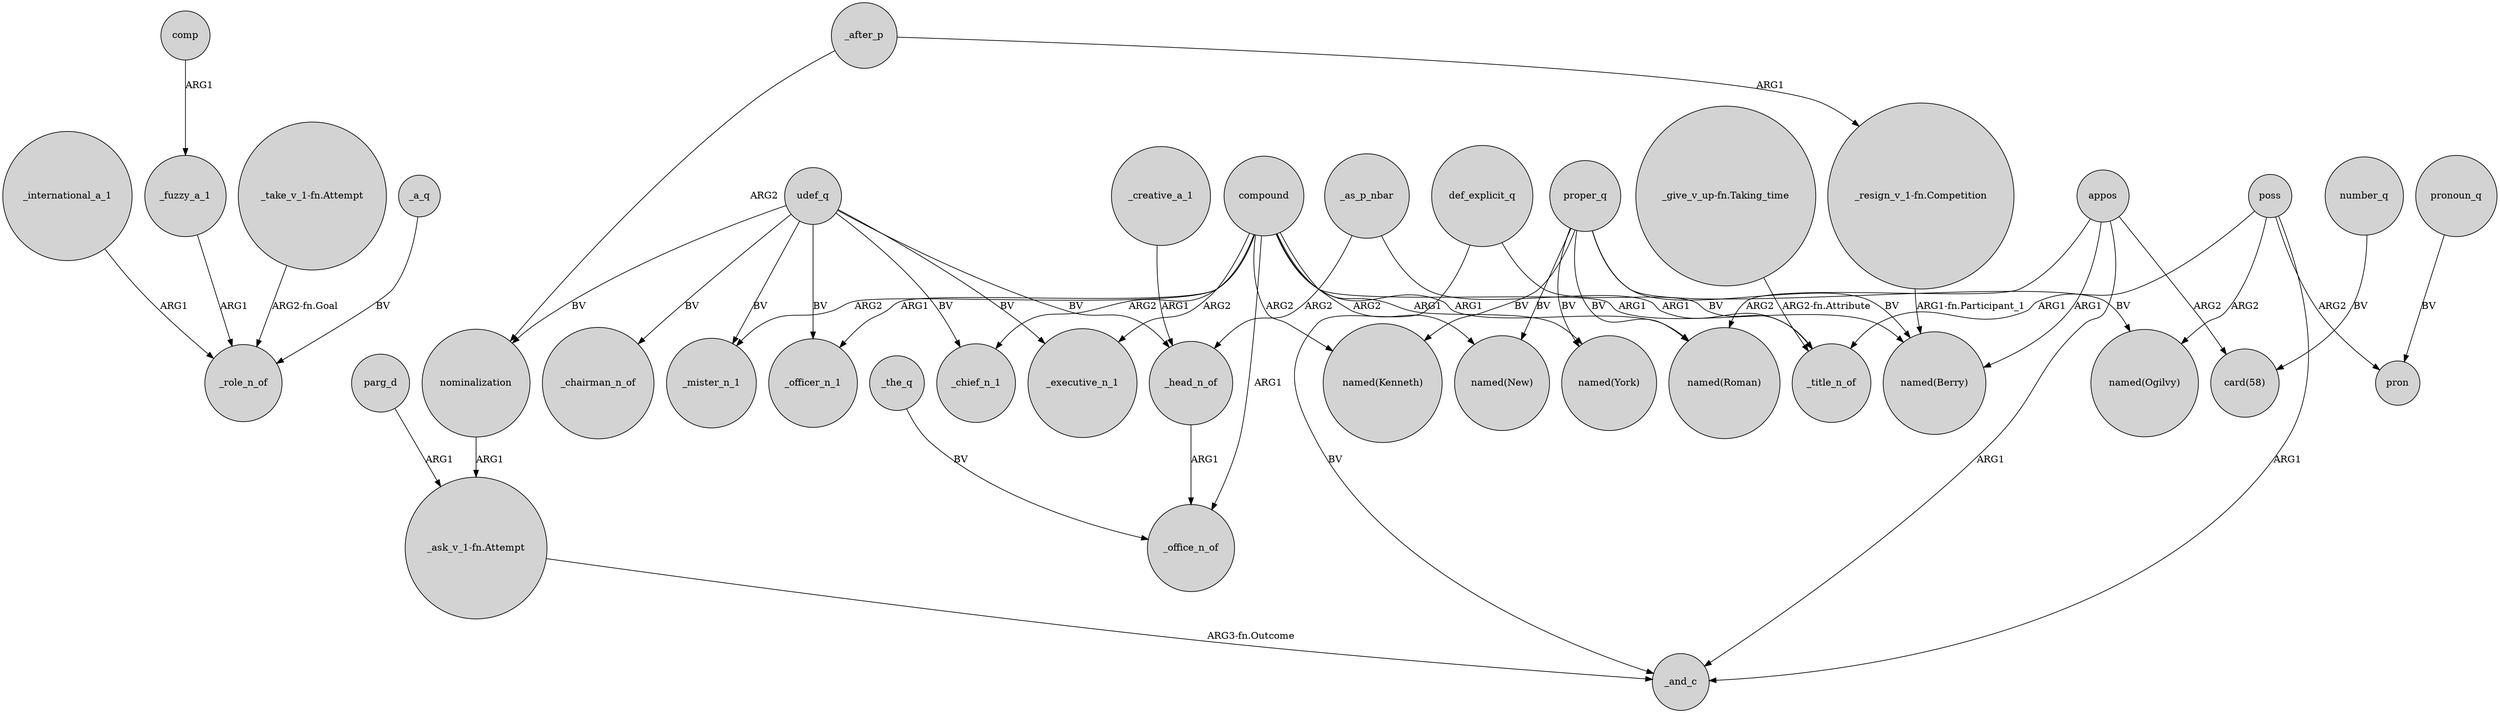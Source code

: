 digraph {
	node [shape=circle style=filled]
	_international_a_1 -> _role_n_of [label=ARG1]
	compound -> _mister_n_1 [label=ARG2]
	compound -> _chief_n_1 [label=ARG2]
	proper_q -> "named(Roman)" [label=BV]
	compound -> _office_n_of [label=ARG1]
	_head_n_of -> _office_n_of [label=ARG1]
	compound -> "named(New)" [label=ARG2]
	udef_q -> _chairman_n_of [label=BV]
	parg_d -> "_ask_v_1-fn.Attempt" [label=ARG1]
	proper_q -> "named(New)" [label=BV]
	udef_q -> _chief_n_1 [label=BV]
	udef_q -> nominalization [label=BV]
	"_resign_v_1-fn.Competition" -> "named(Berry)" [label="ARG1-fn.Participant_1"]
	appos -> "named(Roman)" [label=ARG2]
	compound -> "named(Kenneth)" [label=ARG2]
	appos -> _and_c [label=ARG1]
	_after_p -> "_resign_v_1-fn.Competition" [label=ARG1]
	_as_p_nbar -> _title_n_of [label=ARG1]
	udef_q -> _mister_n_1 [label=BV]
	nominalization -> "_ask_v_1-fn.Attempt" [label=ARG1]
	proper_q -> "named(Kenneth)" [label=BV]
	udef_q -> _head_n_of [label=BV]
	number_q -> "card(58)" [label=BV]
	proper_q -> "named(York)" [label=BV]
	_fuzzy_a_1 -> _role_n_of [label=ARG1]
	_the_q -> _office_n_of [label=BV]
	_after_p -> nominalization [label=ARG2]
	def_explicit_q -> _and_c [label=BV]
	pronoun_q -> pron [label=BV]
	"_take_v_1-fn.Attempt" -> _role_n_of [label="ARG2-fn.Goal"]
	def_explicit_q -> _title_n_of [label=BV]
	udef_q -> _executive_n_1 [label=BV]
	poss -> pron [label=ARG2]
	proper_q -> "named(Berry)" [label=BV]
	_a_q -> _role_n_of [label=BV]
	poss -> _and_c [label=ARG1]
	proper_q -> "named(Ogilvy)" [label=BV]
	poss -> "named(Ogilvy)" [label=ARG2]
	poss -> _title_n_of [label=ARG1]
	appos -> "named(Berry)" [label=ARG1]
	_creative_a_1 -> _head_n_of [label=ARG1]
	compound -> "named(Roman)" [label=ARG1]
	compound -> _officer_n_1 [label=ARG1]
	compound -> "named(Berry)" [label=ARG1]
	udef_q -> _officer_n_1 [label=BV]
	comp -> _fuzzy_a_1 [label=ARG1]
	compound -> _executive_n_1 [label=ARG2]
	"_ask_v_1-fn.Attempt" -> _and_c [label="ARG3-fn.Outcome"]
	"_give_v_up-fn.Taking_time" -> _title_n_of [label="ARG2-fn.Attribute"]
	compound -> "named(York)" [label=ARG1]
	appos -> "card(58)" [label=ARG2]
	_as_p_nbar -> _head_n_of [label=ARG2]
}
